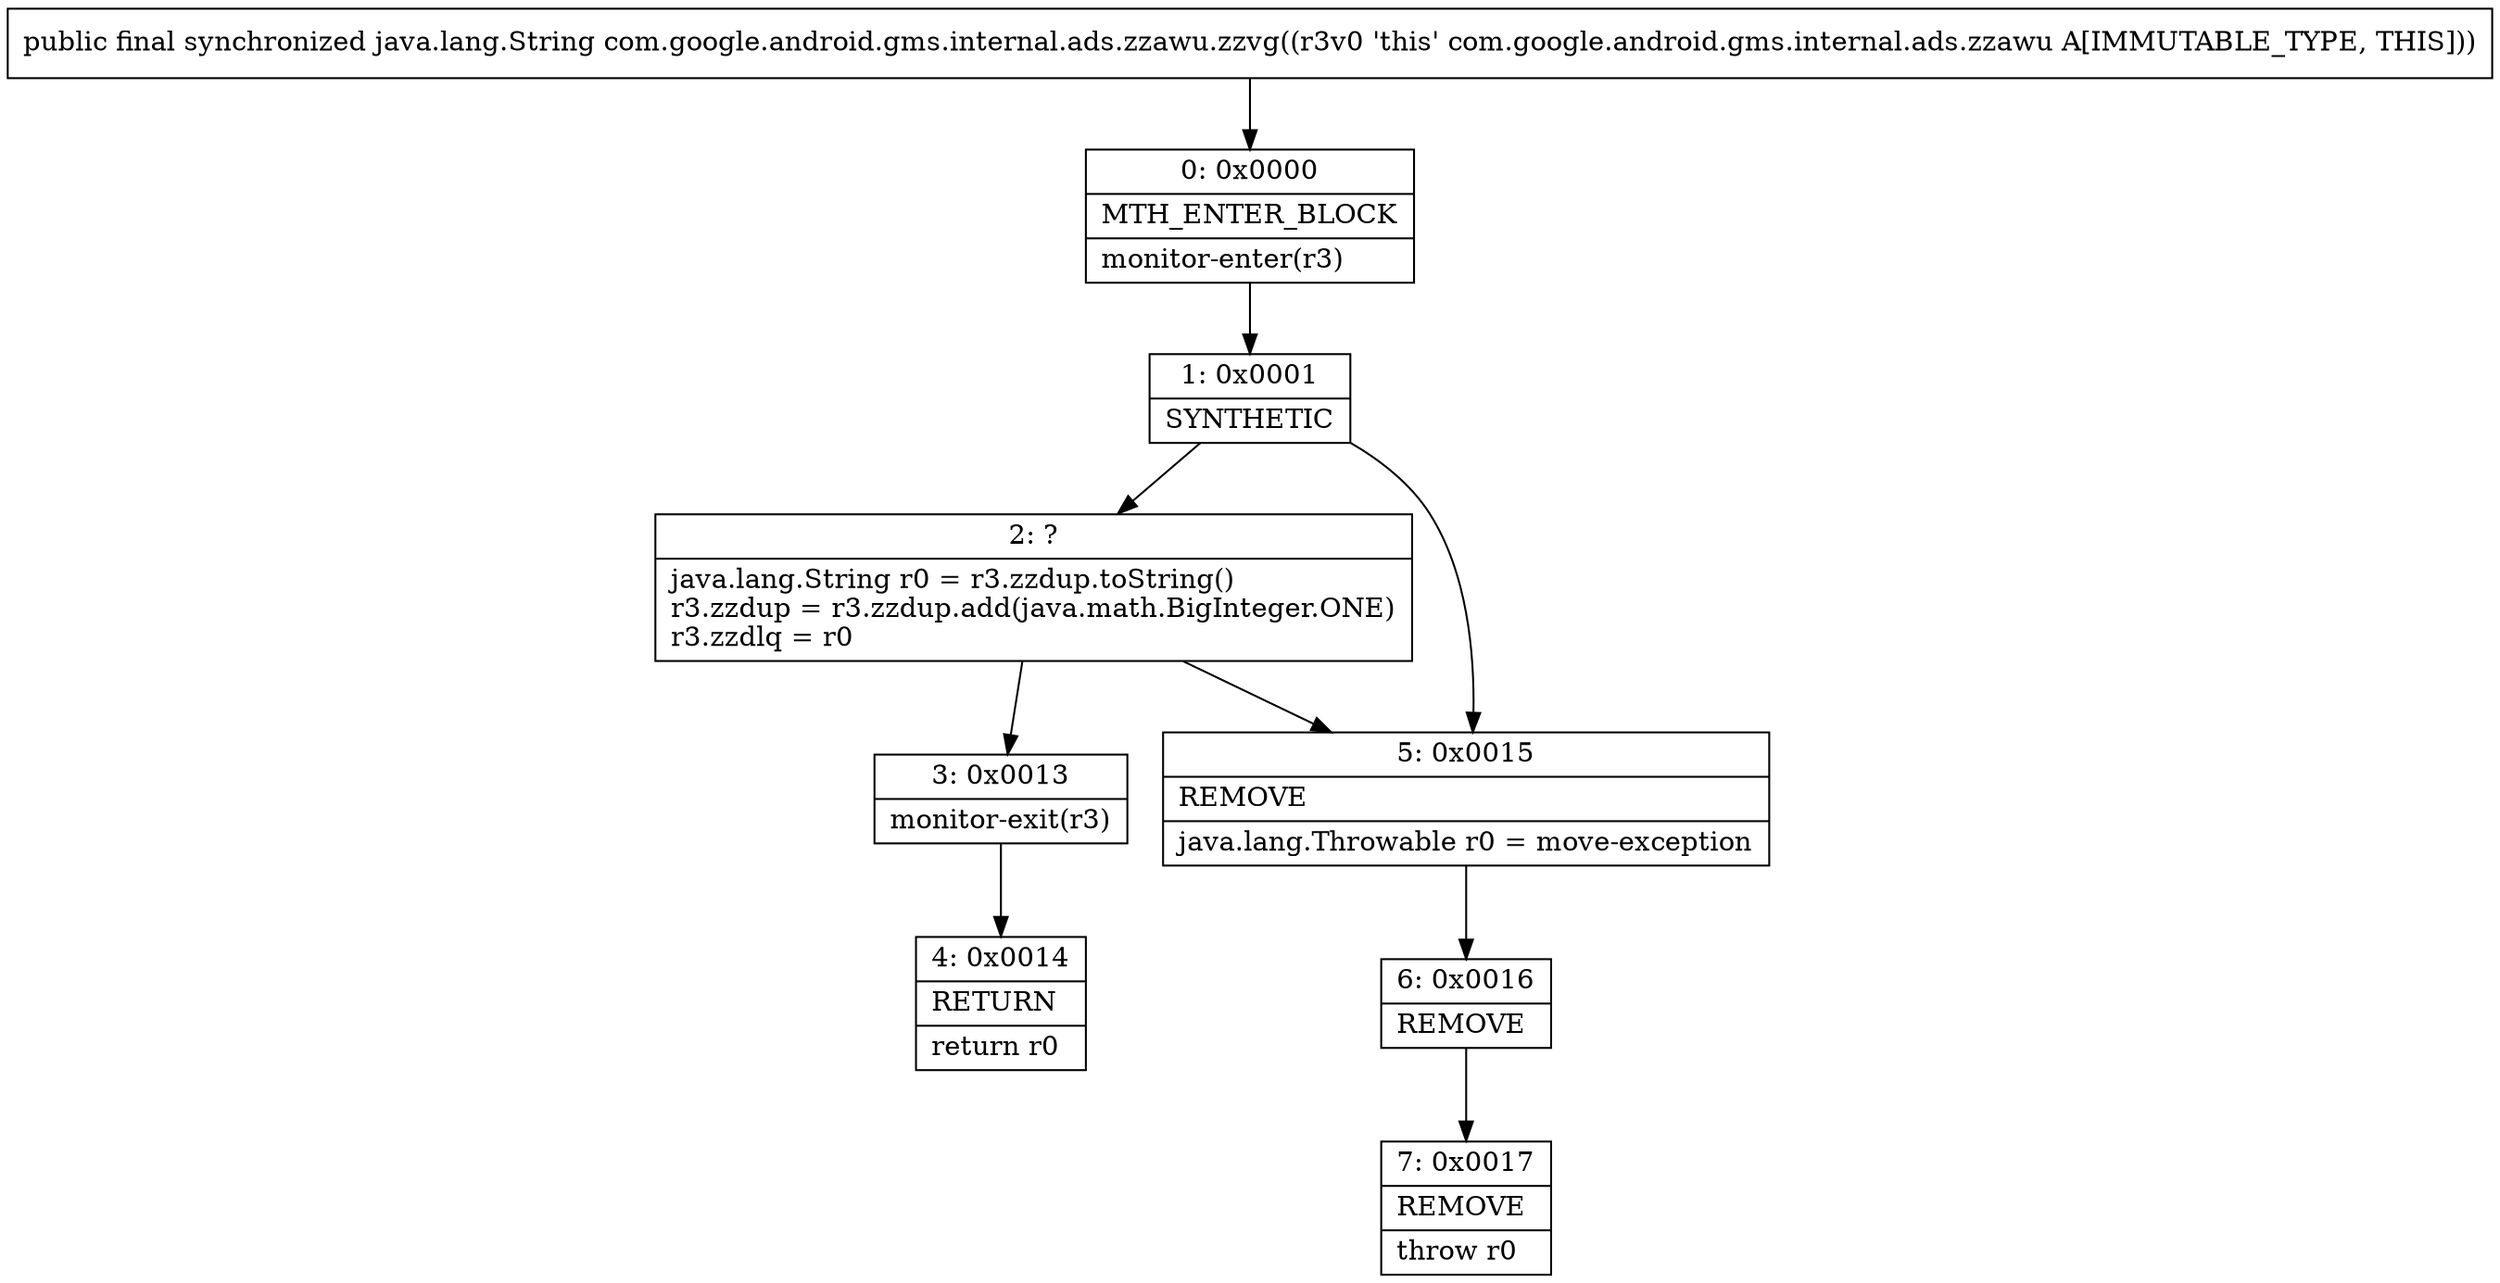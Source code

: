 digraph "CFG forcom.google.android.gms.internal.ads.zzawu.zzvg()Ljava\/lang\/String;" {
Node_0 [shape=record,label="{0\:\ 0x0000|MTH_ENTER_BLOCK\l|monitor\-enter(r3)\l}"];
Node_1 [shape=record,label="{1\:\ 0x0001|SYNTHETIC\l}"];
Node_2 [shape=record,label="{2\:\ ?|java.lang.String r0 = r3.zzdup.toString()\lr3.zzdup = r3.zzdup.add(java.math.BigInteger.ONE)\lr3.zzdlq = r0\l}"];
Node_3 [shape=record,label="{3\:\ 0x0013|monitor\-exit(r3)\l}"];
Node_4 [shape=record,label="{4\:\ 0x0014|RETURN\l|return r0\l}"];
Node_5 [shape=record,label="{5\:\ 0x0015|REMOVE\l|java.lang.Throwable r0 = move\-exception\l}"];
Node_6 [shape=record,label="{6\:\ 0x0016|REMOVE\l}"];
Node_7 [shape=record,label="{7\:\ 0x0017|REMOVE\l|throw r0\l}"];
MethodNode[shape=record,label="{public final synchronized java.lang.String com.google.android.gms.internal.ads.zzawu.zzvg((r3v0 'this' com.google.android.gms.internal.ads.zzawu A[IMMUTABLE_TYPE, THIS])) }"];
MethodNode -> Node_0;
Node_0 -> Node_1;
Node_1 -> Node_2;
Node_1 -> Node_5;
Node_2 -> Node_3;
Node_2 -> Node_5;
Node_3 -> Node_4;
Node_5 -> Node_6;
Node_6 -> Node_7;
}

